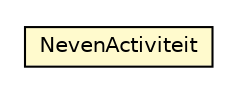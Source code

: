 #!/usr/local/bin/dot
#
# Class diagram 
# Generated by UMLGraph version R5_6-24-gf6e263 (http://www.umlgraph.org/)
#

digraph G {
	edge [fontname="Helvetica",fontsize=10,labelfontname="Helvetica",labelfontsize=10];
	node [fontname="Helvetica",fontsize=10,shape=plaintext];
	nodesep=0.25;
	ranksep=0.5;
	// nl.egem.stuf.sector.bg._0204.NNPFund.NevenActiviteit
	c119284 [label=<<table title="nl.egem.stuf.sector.bg._0204.NNPFund.NevenActiviteit" border="0" cellborder="1" cellspacing="0" cellpadding="2" port="p" bgcolor="lemonChiffon" href="./NNPFund.NevenActiviteit.html">
		<tr><td><table border="0" cellspacing="0" cellpadding="1">
<tr><td align="center" balign="center"> NevenActiviteit </td></tr>
		</table></td></tr>
		</table>>, URL="./NNPFund.NevenActiviteit.html", fontname="Helvetica", fontcolor="black", fontsize=10.0];
}

